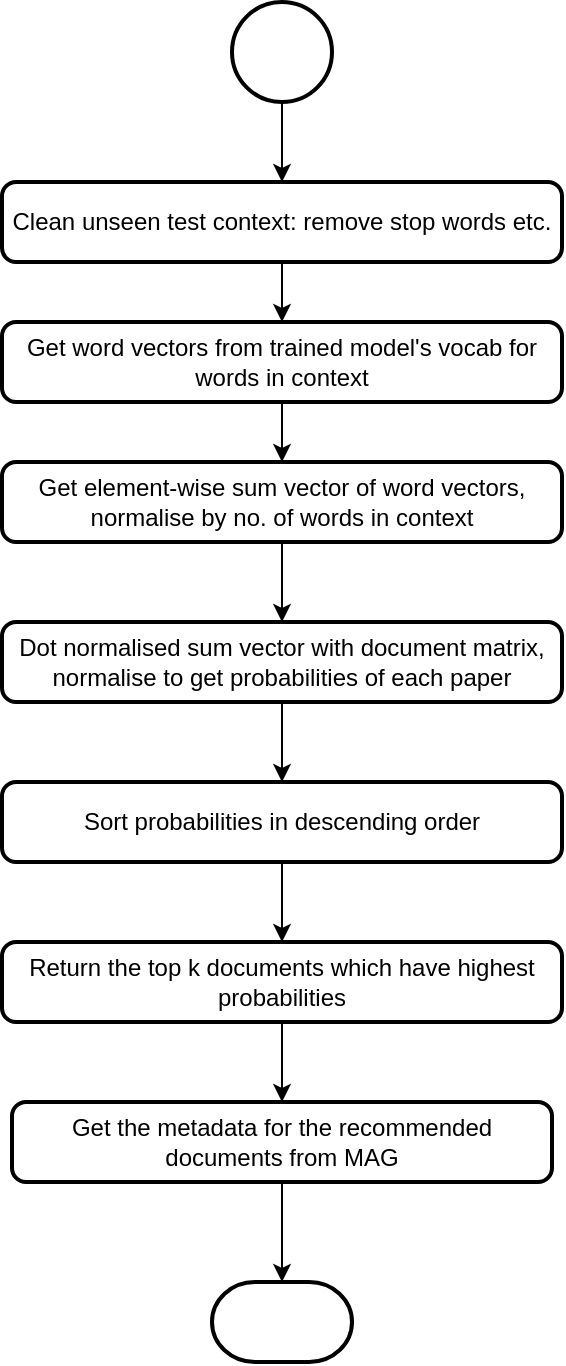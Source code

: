<mxfile version="10.7.7" type="device"><diagram id="mox2KqPNWTBYeCiTGSV4" name="Page-1"><mxGraphModel dx="840" dy="512" grid="1" gridSize="10" guides="1" tooltips="1" connect="1" arrows="1" fold="1" page="1" pageScale="1" pageWidth="827" pageHeight="1169" math="0" shadow="0"><root><mxCell id="0"/><mxCell id="1" parent="0"/><mxCell id="SOkOkUX_RLCD8dLdImso-1" style="edgeStyle=orthogonalEdgeStyle;rounded=0;orthogonalLoop=1;jettySize=auto;html=1;exitX=0.5;exitY=1;exitDx=0;exitDy=0;" edge="1" parent="1" source="SOkOkUX_RLCD8dLdImso-2" target="SOkOkUX_RLCD8dLdImso-4"><mxGeometry relative="1" as="geometry"/></mxCell><mxCell id="SOkOkUX_RLCD8dLdImso-2" value="Dot normalised sum vector with document matrix, normalise to get probabilities of each paper" style="rounded=1;whiteSpace=wrap;html=1;absoluteArcSize=1;arcSize=14;strokeWidth=2;" vertex="1" parent="1"><mxGeometry x="280" y="370" width="280" height="40" as="geometry"/></mxCell><mxCell id="SOkOkUX_RLCD8dLdImso-20" value="" style="edgeStyle=orthogonalEdgeStyle;rounded=0;orthogonalLoop=1;jettySize=auto;html=1;" edge="1" parent="1" source="SOkOkUX_RLCD8dLdImso-4" target="SOkOkUX_RLCD8dLdImso-16"><mxGeometry relative="1" as="geometry"/></mxCell><mxCell id="SOkOkUX_RLCD8dLdImso-4" value="Sort probabilities in descending order" style="rounded=1;whiteSpace=wrap;html=1;absoluteArcSize=1;arcSize=14;strokeWidth=2;" vertex="1" parent="1"><mxGeometry x="280" y="450" width="280" height="40" as="geometry"/></mxCell><mxCell id="SOkOkUX_RLCD8dLdImso-5" value="" style="edgeStyle=orthogonalEdgeStyle;rounded=0;orthogonalLoop=1;jettySize=auto;html=1;" edge="1" parent="1" source="SOkOkUX_RLCD8dLdImso-6" target="SOkOkUX_RLCD8dLdImso-8"><mxGeometry relative="1" as="geometry"/></mxCell><mxCell id="SOkOkUX_RLCD8dLdImso-6" value="" style="strokeWidth=2;html=1;shape=mxgraph.flowchart.start_2;whiteSpace=wrap;" vertex="1" parent="1"><mxGeometry x="395" y="60" width="50" height="50" as="geometry"/></mxCell><mxCell id="SOkOkUX_RLCD8dLdImso-7" style="edgeStyle=orthogonalEdgeStyle;rounded=0;orthogonalLoop=1;jettySize=auto;html=1;exitX=0.5;exitY=1;exitDx=0;exitDy=0;entryX=0.5;entryY=0;entryDx=0;entryDy=0;" edge="1" parent="1" source="SOkOkUX_RLCD8dLdImso-8" target="SOkOkUX_RLCD8dLdImso-10"><mxGeometry relative="1" as="geometry"/></mxCell><mxCell id="SOkOkUX_RLCD8dLdImso-8" value="Clean unseen test context: remove stop words etc.&lt;br&gt;" style="rounded=1;whiteSpace=wrap;html=1;absoluteArcSize=1;arcSize=14;strokeWidth=2;" vertex="1" parent="1"><mxGeometry x="280" y="150" width="280" height="40" as="geometry"/></mxCell><mxCell id="SOkOkUX_RLCD8dLdImso-9" style="edgeStyle=orthogonalEdgeStyle;rounded=0;orthogonalLoop=1;jettySize=auto;html=1;exitX=0.5;exitY=1;exitDx=0;exitDy=0;entryX=0.5;entryY=0;entryDx=0;entryDy=0;" edge="1" parent="1" source="SOkOkUX_RLCD8dLdImso-10" target="SOkOkUX_RLCD8dLdImso-12"><mxGeometry relative="1" as="geometry"/></mxCell><mxCell id="SOkOkUX_RLCD8dLdImso-10" value="Get word vectors from trained model's vocab for words in context&lt;br&gt;" style="rounded=1;whiteSpace=wrap;html=1;absoluteArcSize=1;arcSize=14;strokeWidth=2;" vertex="1" parent="1"><mxGeometry x="280" y="220" width="280" height="40" as="geometry"/></mxCell><mxCell id="SOkOkUX_RLCD8dLdImso-11" style="edgeStyle=orthogonalEdgeStyle;rounded=0;orthogonalLoop=1;jettySize=auto;html=1;exitX=0.5;exitY=1;exitDx=0;exitDy=0;entryX=0.5;entryY=0;entryDx=0;entryDy=0;" edge="1" parent="1" source="SOkOkUX_RLCD8dLdImso-12" target="SOkOkUX_RLCD8dLdImso-2"><mxGeometry relative="1" as="geometry"/></mxCell><mxCell id="SOkOkUX_RLCD8dLdImso-12" value="Get element-wise sum vector of word vectors, normalise by no. of words in context" style="rounded=1;whiteSpace=wrap;html=1;absoluteArcSize=1;arcSize=14;strokeWidth=2;" vertex="1" parent="1"><mxGeometry x="280" y="290" width="280" height="40" as="geometry"/></mxCell><mxCell id="SOkOkUX_RLCD8dLdImso-21" value="" style="edgeStyle=orthogonalEdgeStyle;rounded=0;orthogonalLoop=1;jettySize=auto;html=1;" edge="1" parent="1" source="SOkOkUX_RLCD8dLdImso-16" target="SOkOkUX_RLCD8dLdImso-19"><mxGeometry relative="1" as="geometry"/></mxCell><mxCell id="SOkOkUX_RLCD8dLdImso-16" value="Return the top k documents which have highest probabilities" style="rounded=1;whiteSpace=wrap;html=1;absoluteArcSize=1;arcSize=14;strokeWidth=2;" vertex="1" parent="1"><mxGeometry x="280" y="530" width="280" height="40" as="geometry"/></mxCell><mxCell id="SOkOkUX_RLCD8dLdImso-17" value="" style="strokeWidth=2;html=1;shape=mxgraph.flowchart.terminator;whiteSpace=wrap;" vertex="1" parent="1"><mxGeometry x="385" y="700" width="70" height="40" as="geometry"/></mxCell><mxCell id="SOkOkUX_RLCD8dLdImso-18" style="edgeStyle=orthogonalEdgeStyle;rounded=0;orthogonalLoop=1;jettySize=auto;html=1;exitX=0.5;exitY=1;exitDx=0;exitDy=0;" edge="1" parent="1" source="SOkOkUX_RLCD8dLdImso-19" target="SOkOkUX_RLCD8dLdImso-17"><mxGeometry relative="1" as="geometry"/></mxCell><mxCell id="SOkOkUX_RLCD8dLdImso-19" value="Get the metadata for the recommended documents from MAG" style="rounded=1;whiteSpace=wrap;html=1;absoluteArcSize=1;arcSize=14;strokeWidth=2;" vertex="1" parent="1"><mxGeometry x="285" y="610" width="270" height="40" as="geometry"/></mxCell></root></mxGraphModel></diagram></mxfile>